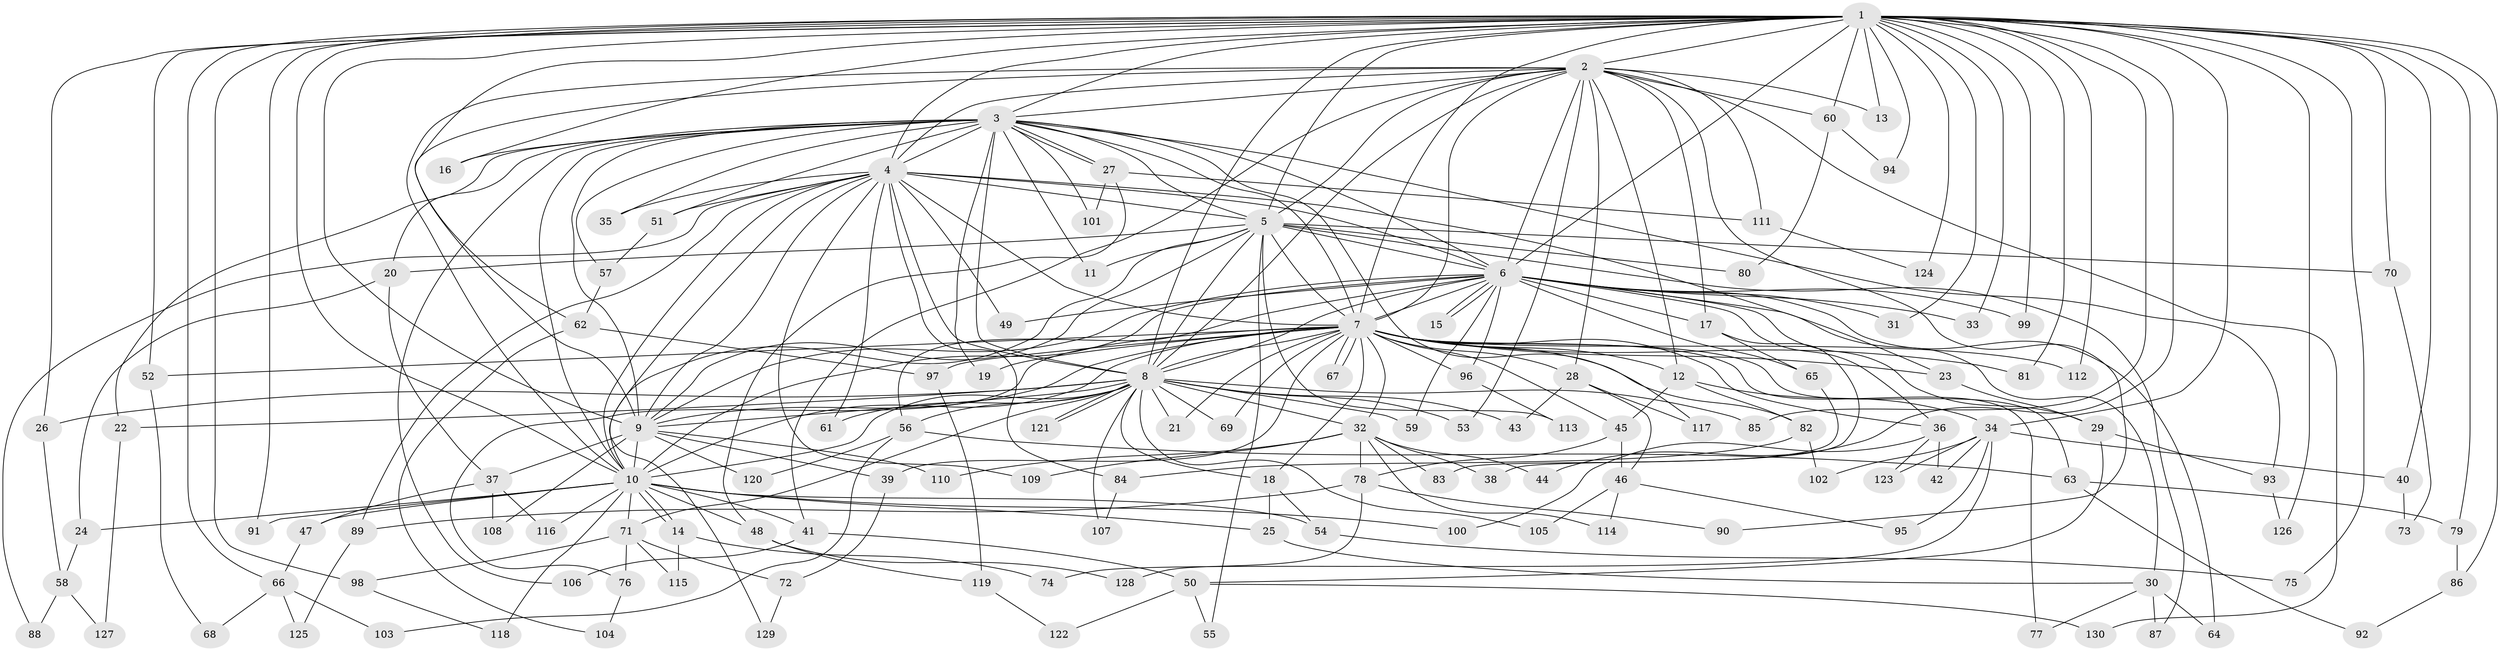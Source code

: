 // Generated by graph-tools (version 1.1) at 2025/01/03/09/25 03:01:27]
// undirected, 130 vertices, 285 edges
graph export_dot {
graph [start="1"]
  node [color=gray90,style=filled];
  1;
  2;
  3;
  4;
  5;
  6;
  7;
  8;
  9;
  10;
  11;
  12;
  13;
  14;
  15;
  16;
  17;
  18;
  19;
  20;
  21;
  22;
  23;
  24;
  25;
  26;
  27;
  28;
  29;
  30;
  31;
  32;
  33;
  34;
  35;
  36;
  37;
  38;
  39;
  40;
  41;
  42;
  43;
  44;
  45;
  46;
  47;
  48;
  49;
  50;
  51;
  52;
  53;
  54;
  55;
  56;
  57;
  58;
  59;
  60;
  61;
  62;
  63;
  64;
  65;
  66;
  67;
  68;
  69;
  70;
  71;
  72;
  73;
  74;
  75;
  76;
  77;
  78;
  79;
  80;
  81;
  82;
  83;
  84;
  85;
  86;
  87;
  88;
  89;
  90;
  91;
  92;
  93;
  94;
  95;
  96;
  97;
  98;
  99;
  100;
  101;
  102;
  103;
  104;
  105;
  106;
  107;
  108;
  109;
  110;
  111;
  112;
  113;
  114;
  115;
  116;
  117;
  118;
  119;
  120;
  121;
  122;
  123;
  124;
  125;
  126;
  127;
  128;
  129;
  130;
  1 -- 2;
  1 -- 3;
  1 -- 4;
  1 -- 5;
  1 -- 6;
  1 -- 7;
  1 -- 8;
  1 -- 9;
  1 -- 10;
  1 -- 13;
  1 -- 16;
  1 -- 26;
  1 -- 31;
  1 -- 33;
  1 -- 34;
  1 -- 40;
  1 -- 44;
  1 -- 52;
  1 -- 60;
  1 -- 62;
  1 -- 66;
  1 -- 70;
  1 -- 75;
  1 -- 79;
  1 -- 81;
  1 -- 85;
  1 -- 86;
  1 -- 91;
  1 -- 94;
  1 -- 98;
  1 -- 99;
  1 -- 112;
  1 -- 124;
  1 -- 126;
  2 -- 3;
  2 -- 4;
  2 -- 5;
  2 -- 6;
  2 -- 7;
  2 -- 8;
  2 -- 9;
  2 -- 10;
  2 -- 12;
  2 -- 13;
  2 -- 17;
  2 -- 28;
  2 -- 41;
  2 -- 53;
  2 -- 60;
  2 -- 90;
  2 -- 111;
  2 -- 130;
  3 -- 4;
  3 -- 5;
  3 -- 6;
  3 -- 7;
  3 -- 8;
  3 -- 9;
  3 -- 10;
  3 -- 11;
  3 -- 16;
  3 -- 19;
  3 -- 20;
  3 -- 22;
  3 -- 27;
  3 -- 27;
  3 -- 35;
  3 -- 51;
  3 -- 57;
  3 -- 93;
  3 -- 101;
  3 -- 106;
  3 -- 117;
  4 -- 5;
  4 -- 6;
  4 -- 7;
  4 -- 8;
  4 -- 9;
  4 -- 10;
  4 -- 23;
  4 -- 35;
  4 -- 49;
  4 -- 51;
  4 -- 61;
  4 -- 84;
  4 -- 88;
  4 -- 89;
  4 -- 109;
  4 -- 129;
  5 -- 6;
  5 -- 7;
  5 -- 8;
  5 -- 9;
  5 -- 10;
  5 -- 11;
  5 -- 20;
  5 -- 55;
  5 -- 70;
  5 -- 80;
  5 -- 87;
  5 -- 113;
  6 -- 7;
  6 -- 8;
  6 -- 9;
  6 -- 10;
  6 -- 15;
  6 -- 15;
  6 -- 17;
  6 -- 29;
  6 -- 30;
  6 -- 31;
  6 -- 33;
  6 -- 36;
  6 -- 49;
  6 -- 56;
  6 -- 59;
  6 -- 64;
  6 -- 65;
  6 -- 96;
  6 -- 99;
  7 -- 8;
  7 -- 9;
  7 -- 10;
  7 -- 12;
  7 -- 18;
  7 -- 19;
  7 -- 21;
  7 -- 23;
  7 -- 28;
  7 -- 32;
  7 -- 36;
  7 -- 39;
  7 -- 45;
  7 -- 52;
  7 -- 63;
  7 -- 67;
  7 -- 67;
  7 -- 69;
  7 -- 76;
  7 -- 77;
  7 -- 81;
  7 -- 82;
  7 -- 96;
  7 -- 97;
  7 -- 112;
  8 -- 9;
  8 -- 10;
  8 -- 18;
  8 -- 21;
  8 -- 22;
  8 -- 26;
  8 -- 32;
  8 -- 43;
  8 -- 53;
  8 -- 56;
  8 -- 59;
  8 -- 61;
  8 -- 69;
  8 -- 71;
  8 -- 85;
  8 -- 105;
  8 -- 107;
  8 -- 121;
  8 -- 121;
  9 -- 10;
  9 -- 37;
  9 -- 39;
  9 -- 108;
  9 -- 110;
  9 -- 120;
  10 -- 14;
  10 -- 14;
  10 -- 24;
  10 -- 25;
  10 -- 41;
  10 -- 47;
  10 -- 48;
  10 -- 54;
  10 -- 71;
  10 -- 91;
  10 -- 100;
  10 -- 116;
  10 -- 118;
  12 -- 34;
  12 -- 45;
  12 -- 82;
  14 -- 74;
  14 -- 115;
  17 -- 38;
  17 -- 65;
  18 -- 25;
  18 -- 54;
  20 -- 24;
  20 -- 37;
  22 -- 127;
  23 -- 29;
  24 -- 58;
  25 -- 30;
  26 -- 58;
  27 -- 48;
  27 -- 101;
  27 -- 111;
  28 -- 43;
  28 -- 46;
  28 -- 117;
  29 -- 50;
  29 -- 93;
  30 -- 64;
  30 -- 77;
  30 -- 87;
  32 -- 38;
  32 -- 44;
  32 -- 78;
  32 -- 83;
  32 -- 109;
  32 -- 110;
  32 -- 114;
  34 -- 40;
  34 -- 42;
  34 -- 74;
  34 -- 95;
  34 -- 102;
  34 -- 123;
  36 -- 42;
  36 -- 100;
  36 -- 123;
  37 -- 47;
  37 -- 108;
  37 -- 116;
  39 -- 72;
  40 -- 73;
  41 -- 50;
  41 -- 106;
  45 -- 46;
  45 -- 78;
  46 -- 95;
  46 -- 105;
  46 -- 114;
  47 -- 66;
  48 -- 119;
  48 -- 128;
  50 -- 55;
  50 -- 122;
  50 -- 130;
  51 -- 57;
  52 -- 68;
  54 -- 75;
  56 -- 63;
  56 -- 103;
  56 -- 120;
  57 -- 62;
  58 -- 88;
  58 -- 127;
  60 -- 80;
  60 -- 94;
  62 -- 97;
  62 -- 104;
  63 -- 79;
  63 -- 92;
  65 -- 83;
  66 -- 68;
  66 -- 103;
  66 -- 125;
  70 -- 73;
  71 -- 72;
  71 -- 76;
  71 -- 98;
  71 -- 115;
  72 -- 129;
  76 -- 104;
  78 -- 89;
  78 -- 90;
  78 -- 128;
  79 -- 86;
  82 -- 84;
  82 -- 102;
  84 -- 107;
  86 -- 92;
  89 -- 125;
  93 -- 126;
  96 -- 113;
  97 -- 119;
  98 -- 118;
  111 -- 124;
  119 -- 122;
}
